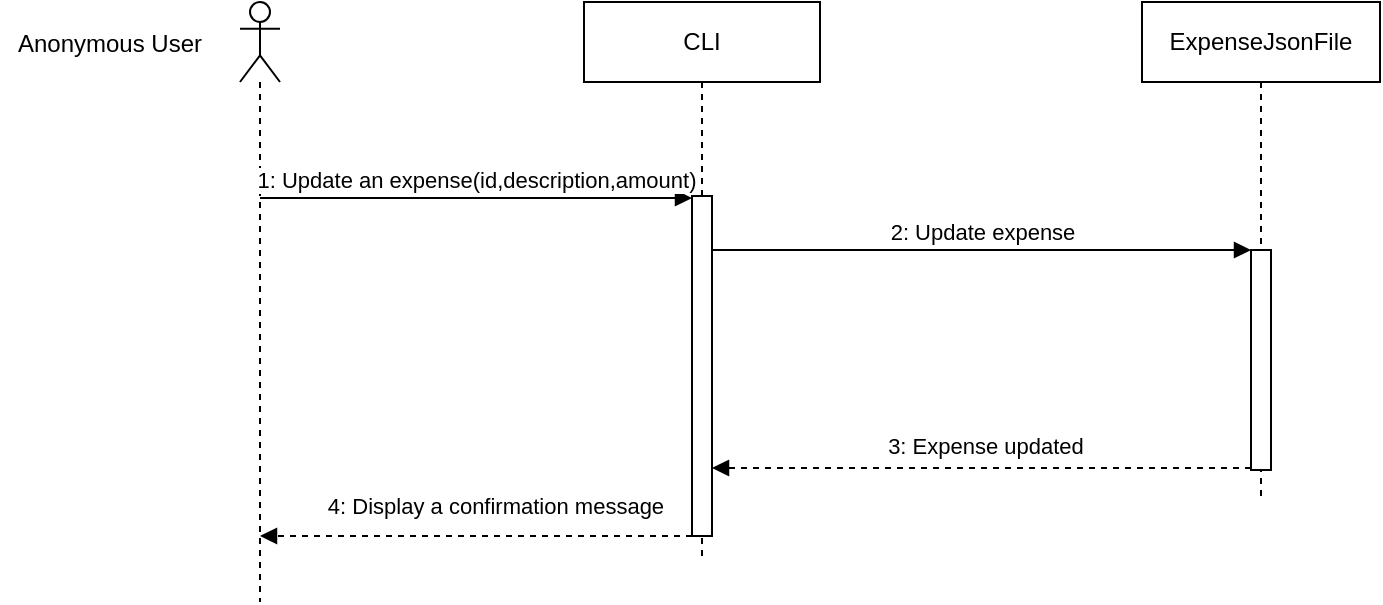 <mxfile version="24.7.5">
  <diagram name="Page-1" id="pS0NvNjIog5H_ihBwwcY">
    <mxGraphModel dx="1510" dy="421" grid="1" gridSize="10" guides="1" tooltips="1" connect="1" arrows="1" fold="1" page="1" pageScale="1" pageWidth="827" pageHeight="1169" math="0" shadow="0">
      <root>
        <mxCell id="0" />
        <mxCell id="1" parent="0" />
        <mxCell id="_L2A1AzXHi6BcG8RyGjc-1" value="" style="shape=umlLifeline;perimeter=lifelinePerimeter;whiteSpace=wrap;html=1;container=1;dropTarget=0;collapsible=0;recursiveResize=0;outlineConnect=0;portConstraint=eastwest;newEdgeStyle={&quot;curved&quot;:0,&quot;rounded&quot;:0};participant=umlActor;" parent="1" vertex="1">
          <mxGeometry x="110" y="160" width="20" height="300" as="geometry" />
        </mxCell>
        <mxCell id="_L2A1AzXHi6BcG8RyGjc-2" value="Anonymous User" style="text;html=1;align=center;verticalAlign=middle;whiteSpace=wrap;rounded=0;" parent="1" vertex="1">
          <mxGeometry x="-10" y="166" width="110" height="30" as="geometry" />
        </mxCell>
        <mxCell id="_L2A1AzXHi6BcG8RyGjc-3" value="ExpenseJsonFile" style="shape=umlLifeline;perimeter=lifelinePerimeter;whiteSpace=wrap;html=1;container=1;dropTarget=0;collapsible=0;recursiveResize=0;outlineConnect=0;portConstraint=eastwest;newEdgeStyle={&quot;edgeStyle&quot;:&quot;elbowEdgeStyle&quot;,&quot;elbow&quot;:&quot;vertical&quot;,&quot;curved&quot;:0,&quot;rounded&quot;:0};" parent="1" vertex="1">
          <mxGeometry x="561" y="160" width="119" height="250" as="geometry" />
        </mxCell>
        <mxCell id="_L2A1AzXHi6BcG8RyGjc-4" value="" style="html=1;points=[[0,0,0,0,5],[0,1,0,0,-5],[1,0,0,0,5],[1,1,0,0,-5]];perimeter=orthogonalPerimeter;outlineConnect=0;targetShapes=umlLifeline;portConstraint=eastwest;newEdgeStyle={&quot;curved&quot;:0,&quot;rounded&quot;:0};" parent="_L2A1AzXHi6BcG8RyGjc-3" vertex="1">
          <mxGeometry x="54.5" y="124" width="10" height="110" as="geometry" />
        </mxCell>
        <mxCell id="_L2A1AzXHi6BcG8RyGjc-5" value="CLI" style="shape=umlLifeline;perimeter=lifelinePerimeter;whiteSpace=wrap;html=1;container=1;dropTarget=0;collapsible=0;recursiveResize=0;outlineConnect=0;portConstraint=eastwest;newEdgeStyle={&quot;edgeStyle&quot;:&quot;elbowEdgeStyle&quot;,&quot;elbow&quot;:&quot;vertical&quot;,&quot;curved&quot;:0,&quot;rounded&quot;:0};" parent="1" vertex="1">
          <mxGeometry x="282" y="160" width="118" height="280" as="geometry" />
        </mxCell>
        <mxCell id="_L2A1AzXHi6BcG8RyGjc-6" value="" style="html=1;points=[[0,0,0,0,5],[0,1,0,0,-5],[1,0,0,0,5],[1,1,0,0,-5]];perimeter=orthogonalPerimeter;outlineConnect=0;targetShapes=umlLifeline;portConstraint=eastwest;newEdgeStyle={&quot;curved&quot;:0,&quot;rounded&quot;:0};" parent="_L2A1AzXHi6BcG8RyGjc-5" vertex="1">
          <mxGeometry x="54" y="97" width="10" height="170" as="geometry" />
        </mxCell>
        <mxCell id="_L2A1AzXHi6BcG8RyGjc-7" value="1: Update an expense(id,description,amount)" style="html=1;verticalAlign=bottom;endArrow=block;curved=0;rounded=0;" parent="1" edge="1">
          <mxGeometry width="80" relative="1" as="geometry">
            <mxPoint x="119.987" y="258" as="sourcePoint" />
            <mxPoint x="336" y="258" as="targetPoint" />
          </mxGeometry>
        </mxCell>
        <mxCell id="_L2A1AzXHi6BcG8RyGjc-8" value="2: Update expense" style="html=1;verticalAlign=bottom;endArrow=block;curved=0;rounded=0;" parent="1" target="_L2A1AzXHi6BcG8RyGjc-4" edge="1">
          <mxGeometry width="80" relative="1" as="geometry">
            <mxPoint x="346" y="284" as="sourcePoint" />
            <mxPoint x="610" y="285" as="targetPoint" />
          </mxGeometry>
        </mxCell>
        <mxCell id="_L2A1AzXHi6BcG8RyGjc-9" value="" style="html=1;verticalAlign=bottom;labelBackgroundColor=none;endArrow=block;endFill=1;dashed=1;rounded=0;" parent="1" target="_L2A1AzXHi6BcG8RyGjc-6" edge="1">
          <mxGeometry width="160" relative="1" as="geometry">
            <mxPoint x="615.5" y="393" as="sourcePoint" />
            <mxPoint x="341.149" y="393" as="targetPoint" />
          </mxGeometry>
        </mxCell>
        <mxCell id="_L2A1AzXHi6BcG8RyGjc-10" value="3: Expense updated" style="text;html=1;align=center;verticalAlign=middle;whiteSpace=wrap;rounded=0;fontSize=11;" parent="1" vertex="1">
          <mxGeometry x="430" y="367" width="106" height="30" as="geometry" />
        </mxCell>
        <mxCell id="_L2A1AzXHi6BcG8RyGjc-11" value="4: Display a confirmation message" style="text;html=1;align=center;verticalAlign=middle;whiteSpace=wrap;rounded=0;fontSize=11;" parent="1" vertex="1">
          <mxGeometry x="150" y="397" width="176" height="30" as="geometry" />
        </mxCell>
        <mxCell id="_L2A1AzXHi6BcG8RyGjc-12" value="" style="html=1;verticalAlign=bottom;labelBackgroundColor=none;endArrow=block;endFill=1;dashed=1;rounded=0;" parent="1" target="_L2A1AzXHi6BcG8RyGjc-1" edge="1">
          <mxGeometry width="160" relative="1" as="geometry">
            <mxPoint x="336" y="427" as="sourcePoint" />
            <mxPoint x="150" y="427" as="targetPoint" />
          </mxGeometry>
        </mxCell>
      </root>
    </mxGraphModel>
  </diagram>
</mxfile>
